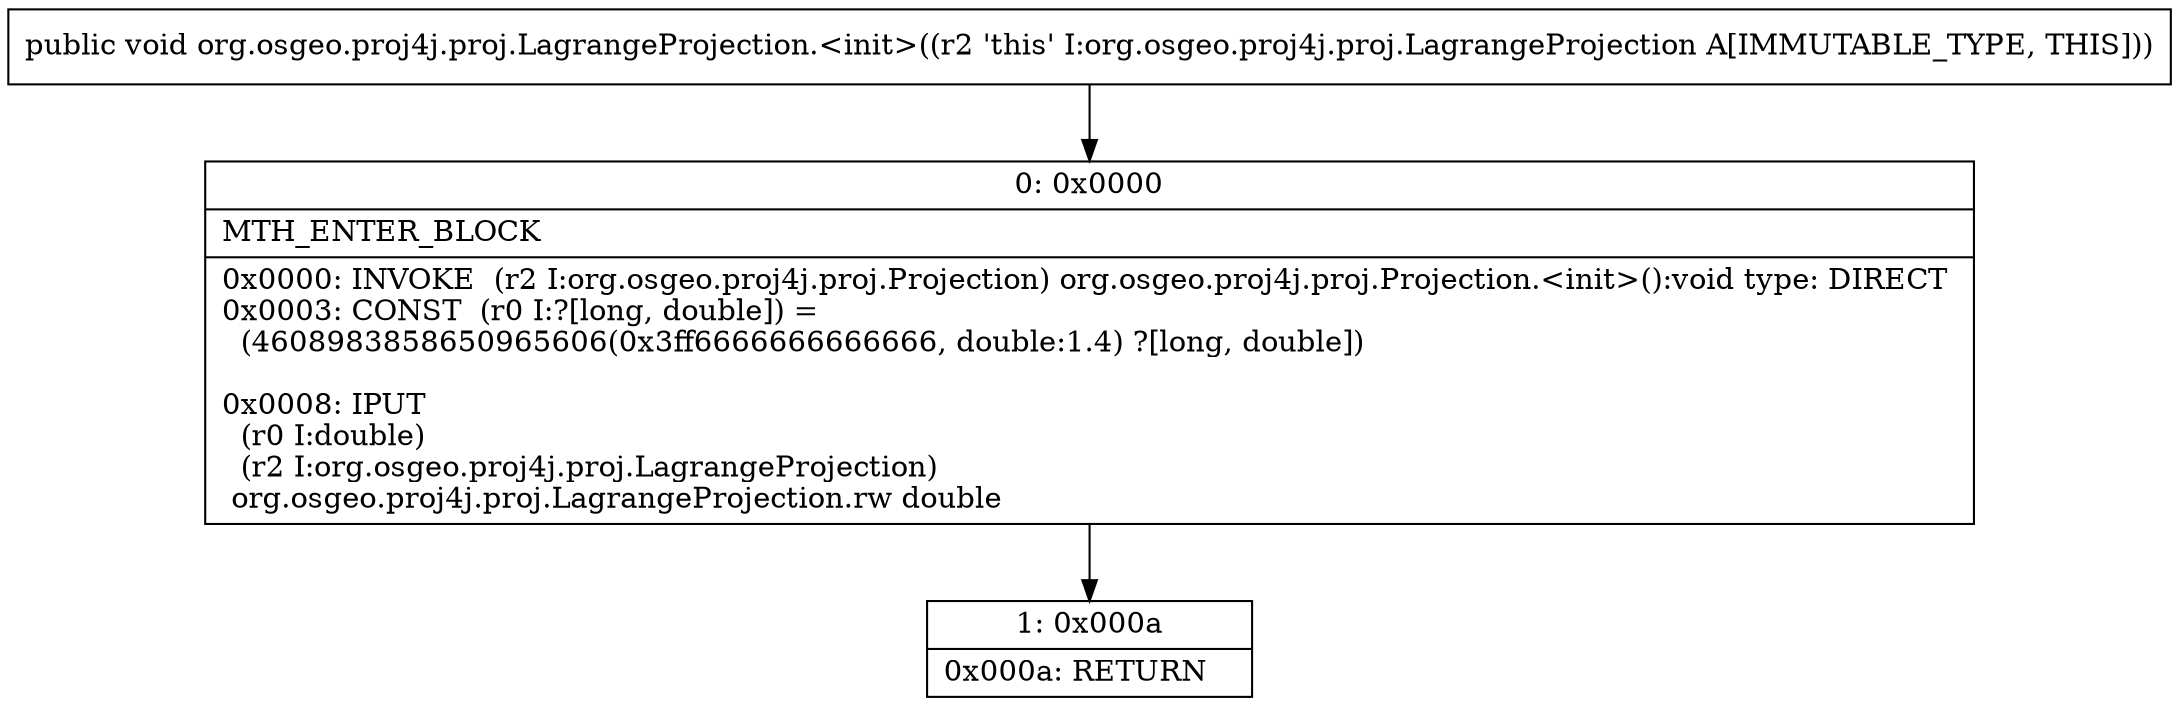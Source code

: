digraph "CFG fororg.osgeo.proj4j.proj.LagrangeProjection.\<init\>()V" {
Node_0 [shape=record,label="{0\:\ 0x0000|MTH_ENTER_BLOCK\l|0x0000: INVOKE  (r2 I:org.osgeo.proj4j.proj.Projection) org.osgeo.proj4j.proj.Projection.\<init\>():void type: DIRECT \l0x0003: CONST  (r0 I:?[long, double]) = \l  (4608983858650965606(0x3ff6666666666666, double:1.4) ?[long, double])\l \l0x0008: IPUT  \l  (r0 I:double)\l  (r2 I:org.osgeo.proj4j.proj.LagrangeProjection)\l org.osgeo.proj4j.proj.LagrangeProjection.rw double \l}"];
Node_1 [shape=record,label="{1\:\ 0x000a|0x000a: RETURN   \l}"];
MethodNode[shape=record,label="{public void org.osgeo.proj4j.proj.LagrangeProjection.\<init\>((r2 'this' I:org.osgeo.proj4j.proj.LagrangeProjection A[IMMUTABLE_TYPE, THIS])) }"];
MethodNode -> Node_0;
Node_0 -> Node_1;
}

